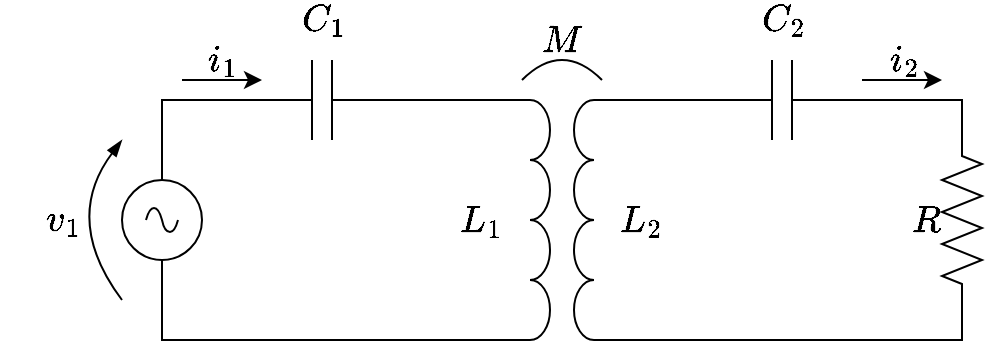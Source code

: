 <mxfile>
    <diagram id="p6GXvKkhWLMYi2rqfo8v" name="Page-1">
        <mxGraphModel dx="915" dy="408" grid="1" gridSize="10" guides="1" tooltips="1" connect="1" arrows="1" fold="1" page="1" pageScale="1" pageWidth="850" pageHeight="1100" math="1" shadow="0">
            <root>
                <mxCell id="0"/>
                <mxCell id="1" parent="0"/>
                <mxCell id="8" style="edgeStyle=orthogonalEdgeStyle;rounded=0;html=1;exitX=0;exitY=1;exitDx=0;exitDy=0;exitPerimeter=0;entryX=0.5;entryY=1;entryDx=0;entryDy=0;entryPerimeter=0;endArrow=none;endFill=0;" edge="1" parent="1" source="2" target="4">
                    <mxGeometry relative="1" as="geometry">
                        <Array as="points">
                            <mxPoint x="160" y="320"/>
                        </Array>
                    </mxGeometry>
                </mxCell>
                <mxCell id="14" style="edgeStyle=orthogonalEdgeStyle;rounded=0;html=1;exitX=1;exitY=0;exitDx=0;exitDy=0;exitPerimeter=0;entryX=0;entryY=0.5;entryDx=0;entryDy=0;entryPerimeter=0;endArrow=none;endFill=0;" edge="1" parent="1" source="2" target="9">
                    <mxGeometry relative="1" as="geometry">
                        <Array as="points">
                            <mxPoint x="410" y="200"/>
                            <mxPoint x="410" y="200"/>
                        </Array>
                    </mxGeometry>
                </mxCell>
                <mxCell id="2" value="" style="pointerEvents=1;verticalLabelPosition=bottom;shadow=0;dashed=0;align=center;html=1;verticalAlign=top;shape=mxgraph.electrical.inductors.transformer;direction=east;" vertex="1" parent="1">
                    <mxGeometry x="320" y="200" width="80" height="120" as="geometry"/>
                </mxCell>
                <mxCell id="6" style="edgeStyle=orthogonalEdgeStyle;html=1;exitX=0;exitY=0.5;exitDx=0;exitDy=0;exitPerimeter=0;entryX=0.5;entryY=0;entryDx=0;entryDy=0;entryPerimeter=0;rounded=0;endArrow=none;endFill=0;" edge="1" parent="1" source="3" target="4">
                    <mxGeometry relative="1" as="geometry"/>
                </mxCell>
                <mxCell id="7" style="edgeStyle=orthogonalEdgeStyle;rounded=0;html=1;exitX=1;exitY=0.5;exitDx=0;exitDy=0;exitPerimeter=0;entryX=0;entryY=0;entryDx=0;entryDy=0;entryPerimeter=0;endArrow=none;endFill=0;" edge="1" parent="1" source="3" target="2">
                    <mxGeometry relative="1" as="geometry">
                        <Array as="points">
                            <mxPoint x="310" y="200"/>
                            <mxPoint x="310" y="200"/>
                        </Array>
                    </mxGeometry>
                </mxCell>
                <mxCell id="3" value="$$C_1$$" style="pointerEvents=1;verticalLabelPosition=top;shadow=0;dashed=0;align=center;html=1;verticalAlign=middle;shape=mxgraph.electrical.capacitors.capacitor_1;labelPosition=center;fontSize=16;" vertex="1" parent="1">
                    <mxGeometry x="190" y="180" width="100" height="40" as="geometry"/>
                </mxCell>
                <mxCell id="4" value="" style="pointerEvents=1;verticalLabelPosition=bottom;shadow=0;dashed=0;align=center;html=1;verticalAlign=top;shape=mxgraph.electrical.signal_sources.source;aspect=fixed;points=[[0.5,0,0],[1,0.5,0],[0.5,1,0],[0,0.5,0]];elSignalType=ac;" vertex="1" parent="1">
                    <mxGeometry x="140" y="240" width="40" height="40" as="geometry"/>
                </mxCell>
                <mxCell id="12" style="edgeStyle=orthogonalEdgeStyle;rounded=0;html=1;exitX=1;exitY=0.5;exitDx=0;exitDy=0;exitPerimeter=0;entryX=0;entryY=0.5;entryDx=0;entryDy=0;entryPerimeter=0;endArrow=none;endFill=0;" edge="1" parent="1" source="9" target="11">
                    <mxGeometry relative="1" as="geometry"/>
                </mxCell>
                <mxCell id="9" value="$$C_2$$" style="pointerEvents=1;verticalLabelPosition=top;shadow=0;dashed=0;align=center;html=1;verticalAlign=middle;shape=mxgraph.electrical.capacitors.capacitor_1;labelPosition=center;fontSize=16;" vertex="1" parent="1">
                    <mxGeometry x="420" y="180" width="100" height="40" as="geometry"/>
                </mxCell>
                <mxCell id="13" style="edgeStyle=orthogonalEdgeStyle;rounded=0;html=1;exitX=1;exitY=0.5;exitDx=0;exitDy=0;exitPerimeter=0;entryX=1;entryY=1;entryDx=0;entryDy=0;entryPerimeter=0;endArrow=none;endFill=0;" edge="1" parent="1" source="11" target="2">
                    <mxGeometry relative="1" as="geometry">
                        <Array as="points">
                            <mxPoint x="560" y="320"/>
                        </Array>
                    </mxGeometry>
                </mxCell>
                <mxCell id="11" value="$$R$$" style="pointerEvents=1;verticalLabelPosition=middle;shadow=0;dashed=0;align=right;html=1;verticalAlign=middle;shape=mxgraph.electrical.resistors.resistor_2;direction=south;fontSize=16;labelPosition=left;" vertex="1" parent="1">
                    <mxGeometry x="550" y="210" width="20" height="100" as="geometry"/>
                </mxCell>
                <mxCell id="15" value="" style="endArrow=blockThin;html=1;curved=1;endFill=1;" edge="1" parent="1">
                    <mxGeometry width="50" height="50" relative="1" as="geometry">
                        <mxPoint x="140" y="300" as="sourcePoint"/>
                        <mxPoint x="140" y="220" as="targetPoint"/>
                        <Array as="points">
                            <mxPoint x="110" y="260"/>
                        </Array>
                    </mxGeometry>
                </mxCell>
                <mxCell id="16" value="$$v_1$$" style="edgeLabel;html=1;align=center;verticalAlign=middle;resizable=0;points=[];labelBackgroundColor=none;fontSize=16;" vertex="1" connectable="0" parent="15">
                    <mxGeometry x="0.185" y="-9" relative="1" as="geometry">
                        <mxPoint x="-13" y="2" as="offset"/>
                    </mxGeometry>
                </mxCell>
                <mxCell id="17" value="" style="endArrow=none;html=1;fontSize=13;curved=1;" edge="1" parent="1">
                    <mxGeometry width="50" height="50" relative="1" as="geometry">
                        <mxPoint x="380" y="190" as="sourcePoint"/>
                        <mxPoint x="340" y="190" as="targetPoint"/>
                        <Array as="points">
                            <mxPoint x="360" y="170"/>
                        </Array>
                    </mxGeometry>
                </mxCell>
                <mxCell id="18" value="$$M$$" style="edgeLabel;html=1;align=center;verticalAlign=middle;resizable=0;points=[];fontSize=16;labelBackgroundColor=none;" vertex="1" connectable="0" parent="17">
                    <mxGeometry x="0.284" y="4" relative="1" as="geometry">
                        <mxPoint x="3" y="-9" as="offset"/>
                    </mxGeometry>
                </mxCell>
                <mxCell id="19" value="$$L_1$$" style="text;html=1;strokeColor=none;fillColor=none;align=center;verticalAlign=middle;whiteSpace=wrap;rounded=0;labelBackgroundColor=none;fontSize=16;" vertex="1" parent="1">
                    <mxGeometry x="300" y="240" width="40" height="40" as="geometry"/>
                </mxCell>
                <mxCell id="20" value="$$L_2$$" style="text;html=1;strokeColor=none;fillColor=none;align=center;verticalAlign=middle;whiteSpace=wrap;rounded=0;labelBackgroundColor=none;fontSize=16;" vertex="1" parent="1">
                    <mxGeometry x="380" y="240" width="40" height="40" as="geometry"/>
                </mxCell>
                <mxCell id="22" value="" style="endArrow=classic;html=1;fontSize=16;curved=1;" edge="1" parent="1">
                    <mxGeometry width="50" height="50" relative="1" as="geometry">
                        <mxPoint x="170" y="190" as="sourcePoint"/>
                        <mxPoint x="210" y="190" as="targetPoint"/>
                    </mxGeometry>
                </mxCell>
                <mxCell id="23" value="$$i_1$$" style="edgeLabel;html=1;align=center;verticalAlign=middle;resizable=0;points=[];fontSize=16;labelPosition=center;verticalLabelPosition=top;labelBackgroundColor=none;" vertex="1" connectable="0" parent="22">
                    <mxGeometry x="-0.471" y="-3" relative="1" as="geometry">
                        <mxPoint x="9" y="-13" as="offset"/>
                    </mxGeometry>
                </mxCell>
                <mxCell id="24" value="" style="endArrow=classic;html=1;fontSize=16;curved=1;" edge="1" parent="1">
                    <mxGeometry width="50" height="50" relative="1" as="geometry">
                        <mxPoint x="510.0" y="190" as="sourcePoint"/>
                        <mxPoint x="550.0" y="190" as="targetPoint"/>
                    </mxGeometry>
                </mxCell>
                <mxCell id="25" value="$$i_2$$" style="edgeLabel;html=1;align=center;verticalAlign=middle;resizable=0;points=[];fontSize=16;labelPosition=center;verticalLabelPosition=top;labelBackgroundColor=none;" vertex="1" connectable="0" parent="24">
                    <mxGeometry x="-0.471" y="-3" relative="1" as="geometry">
                        <mxPoint x="10" y="-13" as="offset"/>
                    </mxGeometry>
                </mxCell>
            </root>
        </mxGraphModel>
    </diagram>
</mxfile>